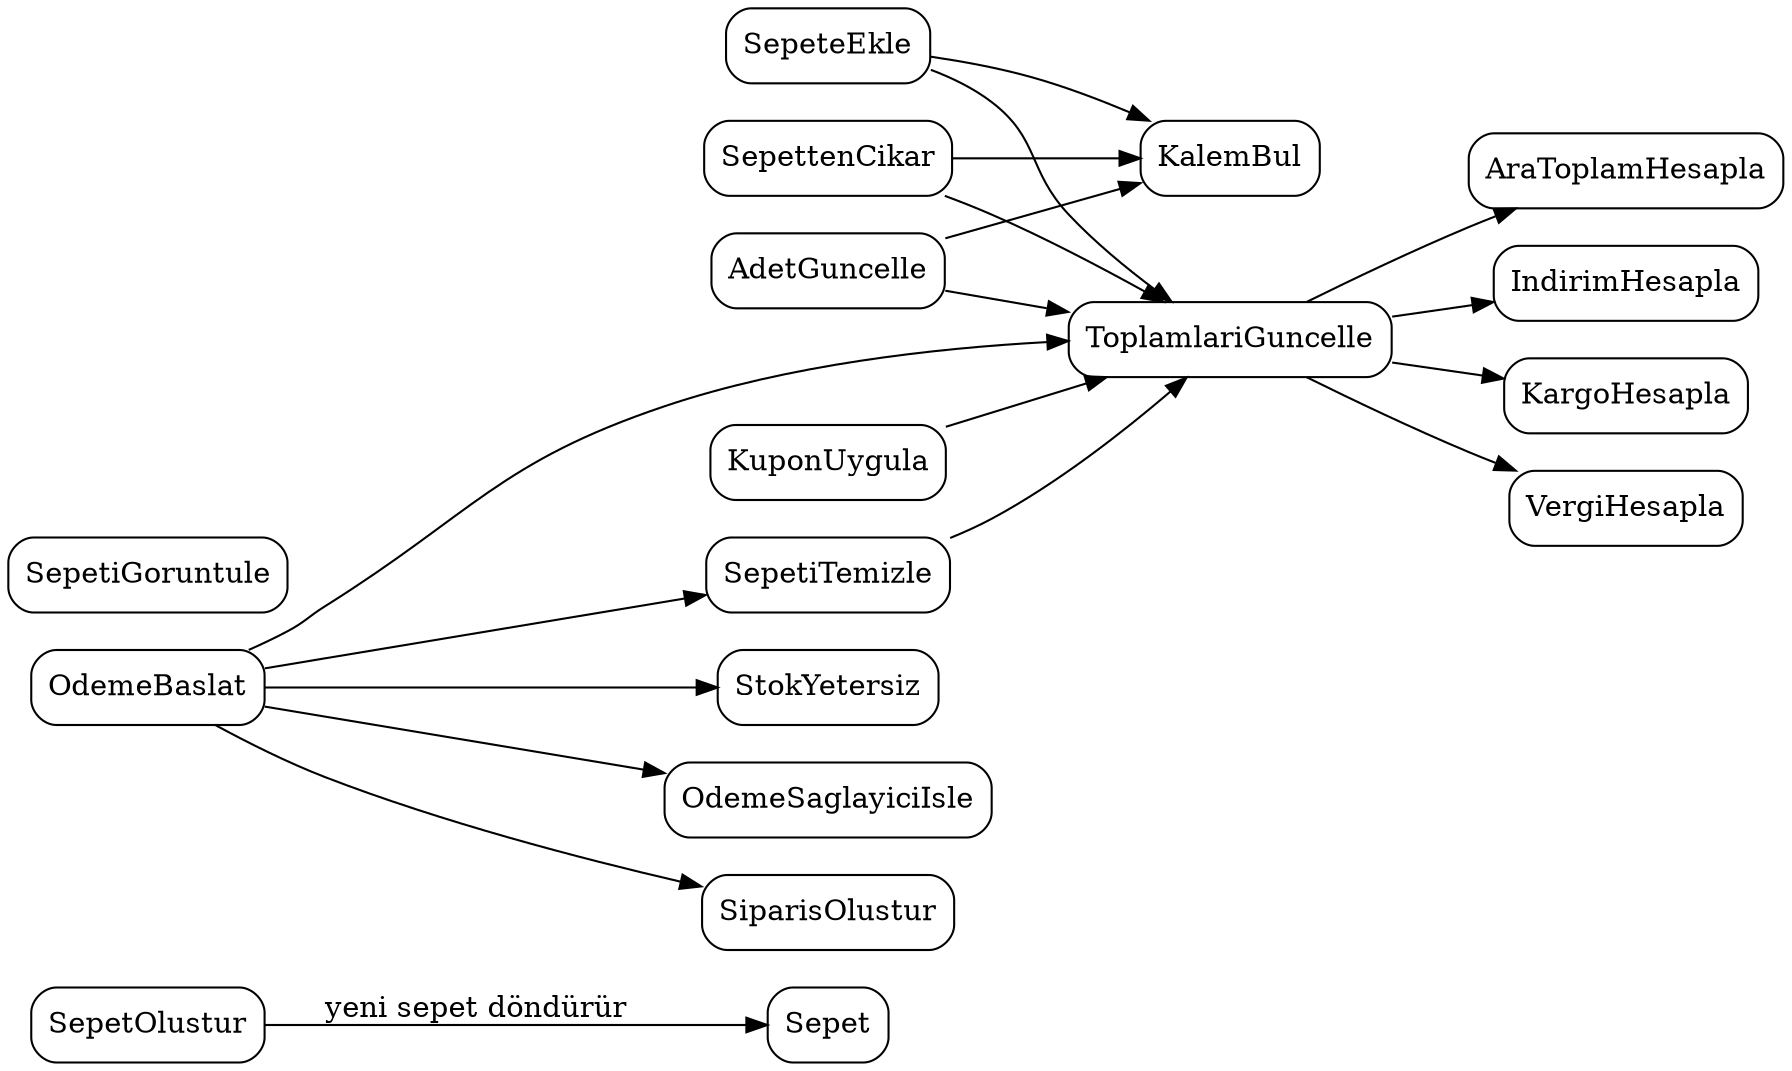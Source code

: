 digraph SepetAkisi {
    rankdir=LR;
    node [shape=rectangle, style=rounded];

    // Veri yapıları ve başlangıç fonksiyonu
    SepetOlustur -> Sepet [label="yeni sepet döndürür"];

    // Sepete ekleme ve güncelleme işlemleri
    SepeteEkle -> KalemBul;
    SepeteEkle -> ToplamlariGuncelle;

    AdetGuncelle -> KalemBul;
    AdetGuncelle -> ToplamlariGuncelle;

    SepettenCikar -> KalemBul;
    SepettenCikar -> ToplamlariGuncelle;

    KuponUygula -> ToplamlariGuncelle;

    // Toplamları güncelleme alt çağrıları
    ToplamlariGuncelle -> AraToplamHesapla;
    ToplamlariGuncelle -> IndirimHesapla;
    ToplamlariGuncelle -> KargoHesapla;
    ToplamlariGuncelle -> VergiHesapla;

    // Ödeme akışı
    OdemeBaslat -> StokYetersiz;
    OdemeBaslat -> ToplamlariGuncelle;
    OdemeBaslat -> OdemeSaglayiciIsle;
    OdemeBaslat -> SiparisOlustur;
    OdemeBaslat -> SepetiTemizle;

    // Sepeti temizleme
    SepetiTemizle -> ToplamlariGuncelle;

    // Görüntüleme fonksiyonu (çağrı ilişkisi olmadığı için izole)
    SepetiGoruntule;
}

